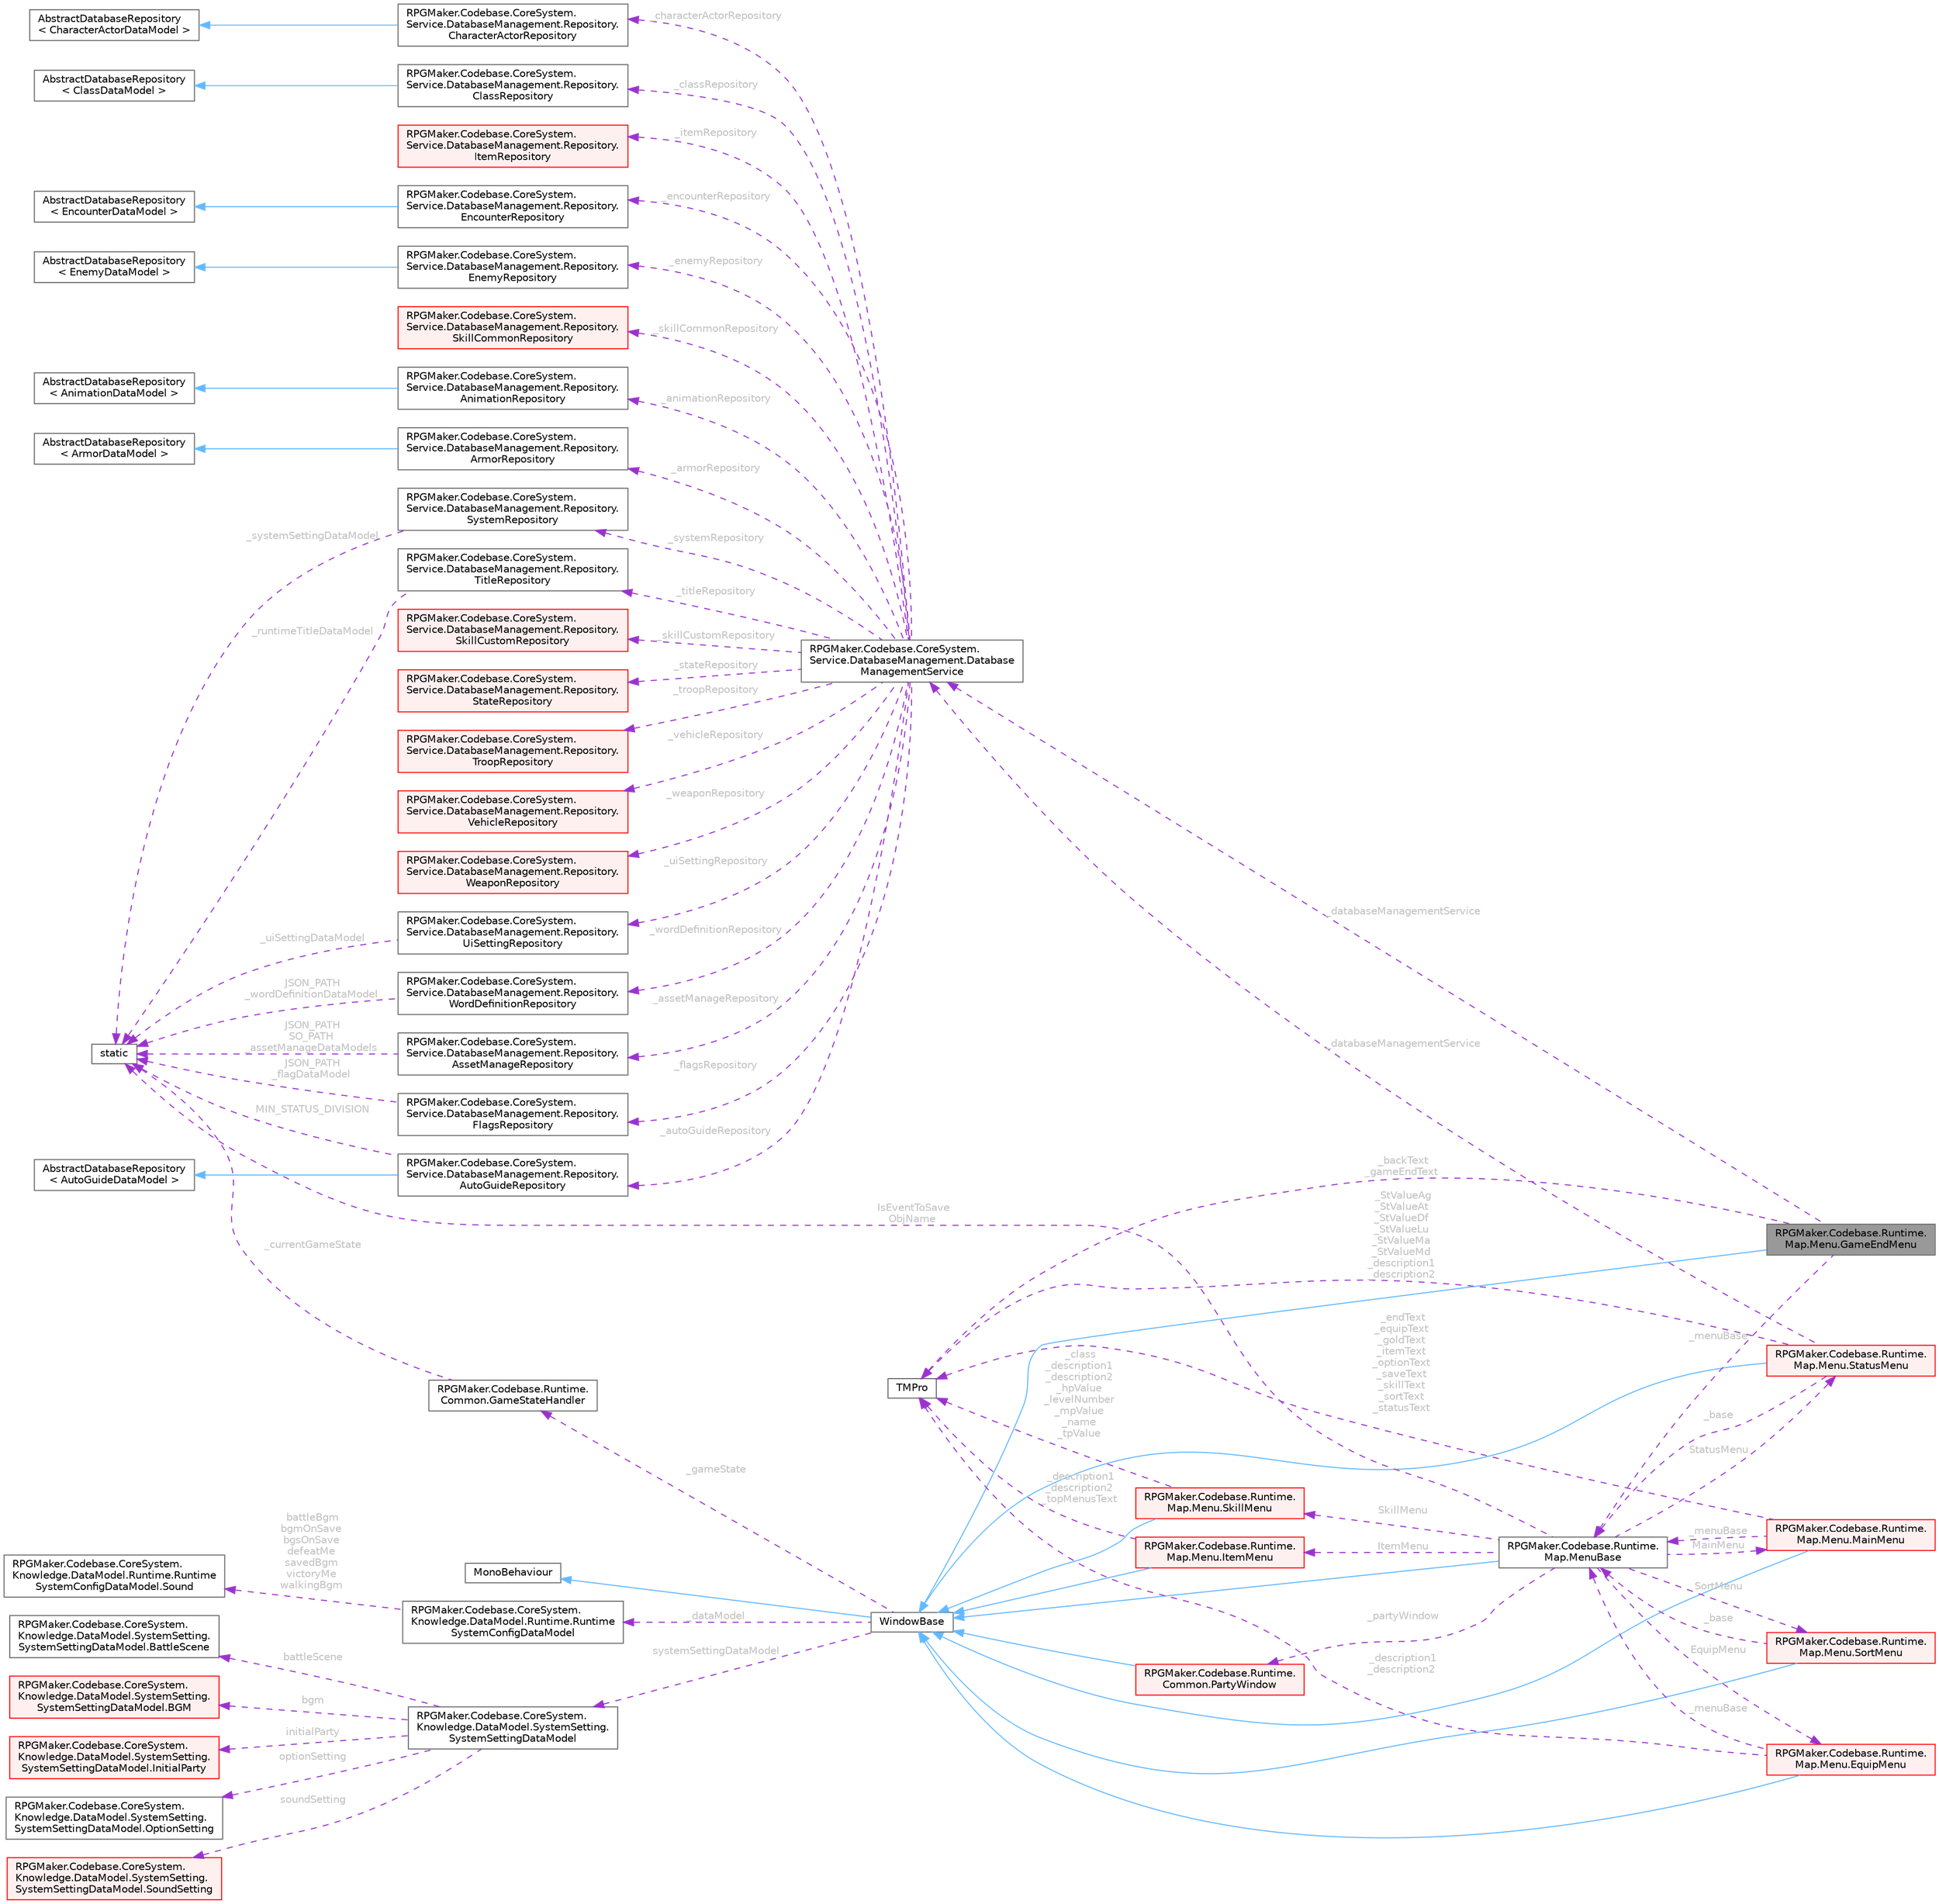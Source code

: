 digraph "RPGMaker.Codebase.Runtime.Map.Menu.GameEndMenu"
{
 // LATEX_PDF_SIZE
  bgcolor="transparent";
  edge [fontname=Helvetica,fontsize=10,labelfontname=Helvetica,labelfontsize=10];
  node [fontname=Helvetica,fontsize=10,shape=box,height=0.2,width=0.4];
  rankdir="LR";
  Node1 [id="Node000001",label="RPGMaker.Codebase.Runtime.\lMap.Menu.GameEndMenu",height=0.2,width=0.4,color="gray40", fillcolor="grey60", style="filled", fontcolor="black",tooltip="ゲーム終了メニュー"];
  Node2 -> Node1 [id="edge1_Node000001_Node000002",dir="back",color="steelblue1",style="solid",tooltip=" "];
  Node2 [id="Node000002",label="WindowBase",height=0.2,width=0.4,color="gray40", fillcolor="white", style="filled",URL="$d4/d52/class_r_p_g_maker_1_1_codebase_1_1_runtime_1_1_common_1_1_window_base.html",tooltip="ウィンドウ・ベース"];
  Node3 -> Node2 [id="edge2_Node000002_Node000003",dir="back",color="steelblue1",style="solid",tooltip=" "];
  Node3 [id="Node000003",label="MonoBehaviour",height=0.2,width=0.4,color="gray40", fillcolor="white", style="filled",tooltip=" "];
  Node4 -> Node2 [id="edge3_Node000002_Node000004",dir="back",color="darkorchid3",style="dashed",tooltip=" ",label=" _gameState",fontcolor="grey" ];
  Node4 [id="Node000004",label="RPGMaker.Codebase.Runtime.\lCommon.GameStateHandler",height=0.2,width=0.4,color="gray40", fillcolor="white", style="filled",URL="$de/d2c/class_r_p_g_maker_1_1_codebase_1_1_runtime_1_1_common_1_1_game_state_handler.html",tooltip="😁 ゲーム実行中の、ゲームの状態を保持するクラス"];
  Node5 -> Node4 [id="edge4_Node000004_Node000005",dir="back",color="darkorchid3",style="dashed",tooltip=" ",label=" _currentGameState",fontcolor="grey" ];
  Node5 [id="Node000005",label="static",height=0.2,width=0.4,color="gray40", fillcolor="white", style="filled",tooltip=" "];
  Node6 -> Node2 [id="edge5_Node000002_Node000006",dir="back",color="darkorchid3",style="dashed",tooltip=" ",label=" systemSettingDataModel",fontcolor="grey" ];
  Node6 [id="Node000006",label="RPGMaker.Codebase.CoreSystem.\lKnowledge.DataModel.SystemSetting.\lSystemSettingDataModel",height=0.2,width=0.4,color="gray40", fillcolor="white", style="filled",URL="$d0/dd2/class_r_p_g_maker_1_1_codebase_1_1_core_system_1_1_knowledge_1_1_data_model_1_1_system_setting_1_1_system_setting_data_model.html",tooltip="😁 システム設定データ・モデル"];
  Node7 -> Node6 [id="edge6_Node000006_Node000007",dir="back",color="darkorchid3",style="dashed",tooltip=" ",label=" battleScene",fontcolor="grey" ];
  Node7 [id="Node000007",label="RPGMaker.Codebase.CoreSystem.\lKnowledge.DataModel.SystemSetting.\lSystemSettingDataModel.BattleScene",height=0.2,width=0.4,color="gray40", fillcolor="white", style="filled",URL="$df/d0c/class_r_p_g_maker_1_1_codebase_1_1_core_system_1_1_knowledge_1_1_data_model_1_1_system_setting_17ce0ed53697912195b01e8a552e37932.html",tooltip="😁 戦闘シーン"];
  Node8 -> Node6 [id="edge7_Node000006_Node000008",dir="back",color="darkorchid3",style="dashed",tooltip=" ",label=" bgm",fontcolor="grey" ];
  Node8 [id="Node000008",label="RPGMaker.Codebase.CoreSystem.\lKnowledge.DataModel.SystemSetting.\lSystemSettingDataModel.BGM",height=0.2,width=0.4,color="red", fillcolor="#FFF0F0", style="filled",URL="$d8/d7d/class_r_p_g_maker_1_1_codebase_1_1_core_system_1_1_knowledge_1_1_data_model_1_1_system_setting_13c37c0ac7a3e126c1b06c1462a6db3a9.html",tooltip="😁 背景音楽"];
  Node10 -> Node6 [id="edge8_Node000006_Node000010",dir="back",color="darkorchid3",style="dashed",tooltip=" ",label=" initialParty",fontcolor="grey" ];
  Node10 [id="Node000010",label="RPGMaker.Codebase.CoreSystem.\lKnowledge.DataModel.SystemSetting.\lSystemSettingDataModel.InitialParty",height=0.2,width=0.4,color="red", fillcolor="#FFF0F0", style="filled",URL="$dc/dfb/class_r_p_g_maker_1_1_codebase_1_1_core_system_1_1_knowledge_1_1_data_model_1_1_system_setting_1539107dbc80fc9072f4fd2f8782921fe.html",tooltip="😁 初期パーティー"];
  Node12 -> Node6 [id="edge9_Node000006_Node000012",dir="back",color="darkorchid3",style="dashed",tooltip=" ",label=" optionSetting",fontcolor="grey" ];
  Node12 [id="Node000012",label="RPGMaker.Codebase.CoreSystem.\lKnowledge.DataModel.SystemSetting.\lSystemSettingDataModel.OptionSetting",height=0.2,width=0.4,color="gray40", fillcolor="white", style="filled",URL="$d8/d86/class_r_p_g_maker_1_1_codebase_1_1_core_system_1_1_knowledge_1_1_data_model_1_1_system_setting_10d0bcdd35160aa829ac5668189dd2dd2.html",tooltip="😁 オプション設定"];
  Node13 -> Node6 [id="edge10_Node000006_Node000013",dir="back",color="darkorchid3",style="dashed",tooltip=" ",label=" soundSetting",fontcolor="grey" ];
  Node13 [id="Node000013",label="RPGMaker.Codebase.CoreSystem.\lKnowledge.DataModel.SystemSetting.\lSystemSettingDataModel.SoundSetting",height=0.2,width=0.4,color="red", fillcolor="#FFF0F0", style="filled",URL="$d9/d59/class_r_p_g_maker_1_1_codebase_1_1_core_system_1_1_knowledge_1_1_data_model_1_1_system_setting_1fc90e68ad3a4642899cf508b2c75ae0f.html",tooltip="😁 音設定"];
  Node14 -> Node2 [id="edge11_Node000002_Node000014",dir="back",color="darkorchid3",style="dashed",tooltip=" ",label=" _dataModel",fontcolor="grey" ];
  Node14 [id="Node000014",label="RPGMaker.Codebase.CoreSystem.\lKnowledge.DataModel.Runtime.Runtime\lSystemConfigDataModel",height=0.2,width=0.4,color="gray40", fillcolor="white", style="filled",URL="$dc/d28/class_r_p_g_maker_1_1_codebase_1_1_core_system_1_1_knowledge_1_1_data_model_1_1_runtime_1_1_runtime_system_config_data_model.html",tooltip="😁 実行時システム設定データ・モデル"];
  Node15 -> Node14 [id="edge12_Node000014_Node000015",dir="back",color="darkorchid3",style="dashed",tooltip=" ",label=" battleBgm\nbgmOnSave\nbgsOnSave\ndefeatMe\nsavedBgm\nvictoryMe\nwalkingBgm",fontcolor="grey" ];
  Node15 [id="Node000015",label="RPGMaker.Codebase.CoreSystem.\lKnowledge.DataModel.Runtime.Runtime\lSystemConfigDataModel.Sound",height=0.2,width=0.4,color="gray40", fillcolor="white", style="filled",URL="$de/d30/class_r_p_g_maker_1_1_codebase_1_1_core_system_1_1_knowledge_1_1_data_model_1_1_runtime_1_1_runtc183c944cc34eae5d27229c3eef23a60.html",tooltip="😁 音"];
  Node16 -> Node1 [id="edge13_Node000001_Node000016",dir="back",color="darkorchid3",style="dashed",tooltip=" ",label=" _backText\n_gameEndText",fontcolor="grey" ];
  Node16 [id="Node000016",label="TMPro",height=0.2,width=0.4,color="gray40", fillcolor="white", style="filled",tooltip=" "];
  Node17 -> Node1 [id="edge14_Node000001_Node000017",dir="back",color="darkorchid3",style="dashed",tooltip=" ",label=" _databaseManagementService",fontcolor="grey" ];
  Node17 [id="Node000017",label="RPGMaker.Codebase.CoreSystem.\lService.DatabaseManagement.Database\lManagementService",height=0.2,width=0.4,color="gray40", fillcolor="white", style="filled",URL="$db/db0/class_r_p_g_maker_1_1_codebase_1_1_core_system_1_1_service_1_1_database_management_1_1_database_management_service.html",tooltip="😁 データベース管理サービス"];
  Node18 -> Node17 [id="edge15_Node000017_Node000018",dir="back",color="darkorchid3",style="dashed",tooltip=" ",label=" _animationRepository",fontcolor="grey" ];
  Node18 [id="Node000018",label="RPGMaker.Codebase.CoreSystem.\lService.DatabaseManagement.Repository.\lAnimationRepository",height=0.2,width=0.4,color="gray40", fillcolor="white", style="filled",URL="$d5/deb/class_r_p_g_maker_1_1_codebase_1_1_core_system_1_1_service_1_1_database_management_1_1_repository_1_1_animation_repository.html",tooltip="😁 アニメーション置き場"];
  Node19 -> Node18 [id="edge16_Node000018_Node000019",dir="back",color="steelblue1",style="solid",tooltip=" "];
  Node19 [id="Node000019",label="AbstractDatabaseRepository\l\< AnimationDataModel \>",height=0.2,width=0.4,color="gray40", fillcolor="white", style="filled",tooltip=" "];
  Node20 -> Node17 [id="edge17_Node000017_Node000020",dir="back",color="darkorchid3",style="dashed",tooltip=" ",label=" _armorRepository",fontcolor="grey" ];
  Node20 [id="Node000020",label="RPGMaker.Codebase.CoreSystem.\lService.DatabaseManagement.Repository.\lArmorRepository",height=0.2,width=0.4,color="gray40", fillcolor="white", style="filled",URL="$d5/d5e/class_r_p_g_maker_1_1_codebase_1_1_core_system_1_1_service_1_1_database_management_1_1_repository_1_1_armor_repository.html",tooltip="😁 防具置き場"];
  Node21 -> Node20 [id="edge18_Node000020_Node000021",dir="back",color="steelblue1",style="solid",tooltip=" "];
  Node21 [id="Node000021",label="AbstractDatabaseRepository\l\< ArmorDataModel \>",height=0.2,width=0.4,color="gray40", fillcolor="white", style="filled",tooltip=" "];
  Node22 -> Node17 [id="edge19_Node000017_Node000022",dir="back",color="darkorchid3",style="dashed",tooltip=" ",label=" _assetManageRepository",fontcolor="grey" ];
  Node22 [id="Node000022",label="RPGMaker.Codebase.CoreSystem.\lService.DatabaseManagement.Repository.\lAssetManageRepository",height=0.2,width=0.4,color="gray40", fillcolor="white", style="filled",URL="$d7/db3/class_r_p_g_maker_1_1_codebase_1_1_core_system_1_1_service_1_1_database_management_1_1_repository_1_1_asset_manage_repository.html",tooltip="😁 資産管理置き場"];
  Node5 -> Node22 [id="edge20_Node000022_Node000005",dir="back",color="darkorchid3",style="dashed",tooltip=" ",label=" JSON_PATH\nSO_PATH\n_assetManageDataModels",fontcolor="grey" ];
  Node23 -> Node17 [id="edge21_Node000017_Node000023",dir="back",color="darkorchid3",style="dashed",tooltip=" ",label=" _autoGuideRepository",fontcolor="grey" ];
  Node23 [id="Node000023",label="RPGMaker.Codebase.CoreSystem.\lService.DatabaseManagement.Repository.\lAutoGuideRepository",height=0.2,width=0.4,color="gray40", fillcolor="white", style="filled",URL="$dc/d23/class_r_p_g_maker_1_1_codebase_1_1_core_system_1_1_service_1_1_database_management_1_1_repository_1_1_auto_guide_repository.html",tooltip="😁 自動ガイド置き場"];
  Node24 -> Node23 [id="edge22_Node000023_Node000024",dir="back",color="steelblue1",style="solid",tooltip=" "];
  Node24 [id="Node000024",label="AbstractDatabaseRepository\l\< AutoGuideDataModel \>",height=0.2,width=0.4,color="gray40", fillcolor="white", style="filled",tooltip=" "];
  Node5 -> Node23 [id="edge23_Node000023_Node000005",dir="back",color="darkorchid3",style="dashed",tooltip=" ",label=" MIN_STATUS_DIVISION",fontcolor="grey" ];
  Node25 -> Node17 [id="edge24_Node000017_Node000025",dir="back",color="darkorchid3",style="dashed",tooltip=" ",label=" _characterActorRepository",fontcolor="grey" ];
  Node25 [id="Node000025",label="RPGMaker.Codebase.CoreSystem.\lService.DatabaseManagement.Repository.\lCharacterActorRepository",height=0.2,width=0.4,color="gray40", fillcolor="white", style="filled",URL="$dc/d27/class_r_p_g_maker_1_1_codebase_1_1_core_system_1_1_service_1_1_database_management_1_1_repositor67544213d6af3013901ca89c3e4d5d21.html",tooltip="😁 キャラクター・アクター置き場"];
  Node26 -> Node25 [id="edge25_Node000025_Node000026",dir="back",color="steelblue1",style="solid",tooltip=" "];
  Node26 [id="Node000026",label="AbstractDatabaseRepository\l\< CharacterActorDataModel \>",height=0.2,width=0.4,color="gray40", fillcolor="white", style="filled",tooltip=" "];
  Node27 -> Node17 [id="edge26_Node000017_Node000027",dir="back",color="darkorchid3",style="dashed",tooltip=" ",label=" _classRepository",fontcolor="grey" ];
  Node27 [id="Node000027",label="RPGMaker.Codebase.CoreSystem.\lService.DatabaseManagement.Repository.\lClassRepository",height=0.2,width=0.4,color="gray40", fillcolor="white", style="filled",URL="$d5/df3/class_r_p_g_maker_1_1_codebase_1_1_core_system_1_1_service_1_1_database_management_1_1_repository_1_1_class_repository.html",tooltip="😁 クラス置き場"];
  Node28 -> Node27 [id="edge27_Node000027_Node000028",dir="back",color="steelblue1",style="solid",tooltip=" "];
  Node28 [id="Node000028",label="AbstractDatabaseRepository\l\< ClassDataModel \>",height=0.2,width=0.4,color="gray40", fillcolor="white", style="filled",tooltip=" "];
  Node29 -> Node17 [id="edge28_Node000017_Node000029",dir="back",color="darkorchid3",style="dashed",tooltip=" ",label=" _encounterRepository",fontcolor="grey" ];
  Node29 [id="Node000029",label="RPGMaker.Codebase.CoreSystem.\lService.DatabaseManagement.Repository.\lEncounterRepository",height=0.2,width=0.4,color="gray40", fillcolor="white", style="filled",URL="$d3/dae/class_r_p_g_maker_1_1_codebase_1_1_core_system_1_1_service_1_1_database_management_1_1_repository_1_1_encounter_repository.html",tooltip="😁 遭遇置き場"];
  Node30 -> Node29 [id="edge29_Node000029_Node000030",dir="back",color="steelblue1",style="solid",tooltip=" "];
  Node30 [id="Node000030",label="AbstractDatabaseRepository\l\< EncounterDataModel \>",height=0.2,width=0.4,color="gray40", fillcolor="white", style="filled",tooltip=" "];
  Node31 -> Node17 [id="edge30_Node000017_Node000031",dir="back",color="darkorchid3",style="dashed",tooltip=" ",label=" _enemyRepository",fontcolor="grey" ];
  Node31 [id="Node000031",label="RPGMaker.Codebase.CoreSystem.\lService.DatabaseManagement.Repository.\lEnemyRepository",height=0.2,width=0.4,color="gray40", fillcolor="white", style="filled",URL="$d4/d59/class_r_p_g_maker_1_1_codebase_1_1_core_system_1_1_service_1_1_database_management_1_1_repository_1_1_enemy_repository.html",tooltip="😁 敵置き場"];
  Node32 -> Node31 [id="edge31_Node000031_Node000032",dir="back",color="steelblue1",style="solid",tooltip=" "];
  Node32 [id="Node000032",label="AbstractDatabaseRepository\l\< EnemyDataModel \>",height=0.2,width=0.4,color="gray40", fillcolor="white", style="filled",tooltip=" "];
  Node33 -> Node17 [id="edge32_Node000017_Node000033",dir="back",color="darkorchid3",style="dashed",tooltip=" ",label=" _flagsRepository",fontcolor="grey" ];
  Node33 [id="Node000033",label="RPGMaker.Codebase.CoreSystem.\lService.DatabaseManagement.Repository.\lFlagsRepository",height=0.2,width=0.4,color="gray40", fillcolor="white", style="filled",URL="$dd/db4/class_r_p_g_maker_1_1_codebase_1_1_core_system_1_1_service_1_1_database_management_1_1_repository_1_1_flags_repository.html",tooltip="😁 フラグ置き場"];
  Node5 -> Node33 [id="edge33_Node000033_Node000005",dir="back",color="darkorchid3",style="dashed",tooltip=" ",label=" JSON_PATH\n_flagDataModel",fontcolor="grey" ];
  Node34 -> Node17 [id="edge34_Node000017_Node000034",dir="back",color="darkorchid3",style="dashed",tooltip=" ",label=" _itemRepository",fontcolor="grey" ];
  Node34 [id="Node000034",label="RPGMaker.Codebase.CoreSystem.\lService.DatabaseManagement.Repository.\lItemRepository",height=0.2,width=0.4,color="red", fillcolor="#FFF0F0", style="filled",URL="$dd/d1d/class_r_p_g_maker_1_1_codebase_1_1_core_system_1_1_service_1_1_database_management_1_1_repository_1_1_item_repository.html",tooltip="😁 アイテム置き場"];
  Node36 -> Node17 [id="edge35_Node000017_Node000036",dir="back",color="darkorchid3",style="dashed",tooltip=" ",label=" _skillCommonRepository",fontcolor="grey" ];
  Node36 [id="Node000036",label="RPGMaker.Codebase.CoreSystem.\lService.DatabaseManagement.Repository.\lSkillCommonRepository",height=0.2,width=0.4,color="red", fillcolor="#FFF0F0", style="filled",URL="$da/d52/class_r_p_g_maker_1_1_codebase_1_1_core_system_1_1_service_1_1_database_management_1_1_repository_1_1_skill_common_repository.html",tooltip="😁 スキル共通置き場"];
  Node38 -> Node17 [id="edge36_Node000017_Node000038",dir="back",color="darkorchid3",style="dashed",tooltip=" ",label=" _skillCustomRepository",fontcolor="grey" ];
  Node38 [id="Node000038",label="RPGMaker.Codebase.CoreSystem.\lService.DatabaseManagement.Repository.\lSkillCustomRepository",height=0.2,width=0.4,color="red", fillcolor="#FFF0F0", style="filled",URL="$df/d9d/class_r_p_g_maker_1_1_codebase_1_1_core_system_1_1_service_1_1_database_management_1_1_repository_1_1_skill_custom_repository.html",tooltip="😁 スキル・カスタム置き場"];
  Node40 -> Node17 [id="edge37_Node000017_Node000040",dir="back",color="darkorchid3",style="dashed",tooltip=" ",label=" _stateRepository",fontcolor="grey" ];
  Node40 [id="Node000040",label="RPGMaker.Codebase.CoreSystem.\lService.DatabaseManagement.Repository.\lStateRepository",height=0.2,width=0.4,color="red", fillcolor="#FFF0F0", style="filled",URL="$d0/d34/class_r_p_g_maker_1_1_codebase_1_1_core_system_1_1_service_1_1_database_management_1_1_repository_1_1_state_repository.html",tooltip="😁 状態置き場"];
  Node42 -> Node17 [id="edge38_Node000017_Node000042",dir="back",color="darkorchid3",style="dashed",tooltip=" ",label=" _systemRepository",fontcolor="grey" ];
  Node42 [id="Node000042",label="RPGMaker.Codebase.CoreSystem.\lService.DatabaseManagement.Repository.\lSystemRepository",height=0.2,width=0.4,color="gray40", fillcolor="white", style="filled",URL="$d6/d55/class_r_p_g_maker_1_1_codebase_1_1_core_system_1_1_service_1_1_database_management_1_1_repository_1_1_system_repository.html",tooltip="😁 システム置き場"];
  Node5 -> Node42 [id="edge39_Node000042_Node000005",dir="back",color="darkorchid3",style="dashed",tooltip=" ",label=" _systemSettingDataModel",fontcolor="grey" ];
  Node43 -> Node17 [id="edge40_Node000017_Node000043",dir="back",color="darkorchid3",style="dashed",tooltip=" ",label=" _titleRepository",fontcolor="grey" ];
  Node43 [id="Node000043",label="RPGMaker.Codebase.CoreSystem.\lService.DatabaseManagement.Repository.\lTitleRepository",height=0.2,width=0.4,color="gray40", fillcolor="white", style="filled",URL="$d6/d61/class_r_p_g_maker_1_1_codebase_1_1_core_system_1_1_service_1_1_database_management_1_1_repository_1_1_title_repository.html",tooltip="😁 タイトル置き場"];
  Node5 -> Node43 [id="edge41_Node000043_Node000005",dir="back",color="darkorchid3",style="dashed",tooltip=" ",label=" _runtimeTitleDataModel",fontcolor="grey" ];
  Node44 -> Node17 [id="edge42_Node000017_Node000044",dir="back",color="darkorchid3",style="dashed",tooltip=" ",label=" _troopRepository",fontcolor="grey" ];
  Node44 [id="Node000044",label="RPGMaker.Codebase.CoreSystem.\lService.DatabaseManagement.Repository.\lTroopRepository",height=0.2,width=0.4,color="red", fillcolor="#FFF0F0", style="filled",URL="$d6/d3e/class_r_p_g_maker_1_1_codebase_1_1_core_system_1_1_service_1_1_database_management_1_1_repository_1_1_troop_repository.html",tooltip="😁 部隊置き場"];
  Node46 -> Node17 [id="edge43_Node000017_Node000046",dir="back",color="darkorchid3",style="dashed",tooltip=" ",label=" _uiSettingRepository",fontcolor="grey" ];
  Node46 [id="Node000046",label="RPGMaker.Codebase.CoreSystem.\lService.DatabaseManagement.Repository.\lUiSettingRepository",height=0.2,width=0.4,color="gray40", fillcolor="white", style="filled",URL="$de/d41/class_r_p_g_maker_1_1_codebase_1_1_core_system_1_1_service_1_1_database_management_1_1_repository_1_1_ui_setting_repository.html",tooltip="😁 ユーザー・インターフェース設定置き場"];
  Node5 -> Node46 [id="edge44_Node000046_Node000005",dir="back",color="darkorchid3",style="dashed",tooltip=" ",label=" _uiSettingDataModel",fontcolor="grey" ];
  Node47 -> Node17 [id="edge45_Node000017_Node000047",dir="back",color="darkorchid3",style="dashed",tooltip=" ",label=" _vehicleRepository",fontcolor="grey" ];
  Node47 [id="Node000047",label="RPGMaker.Codebase.CoreSystem.\lService.DatabaseManagement.Repository.\lVehicleRepository",height=0.2,width=0.4,color="red", fillcolor="#FFF0F0", style="filled",URL="$dc/dcd/class_r_p_g_maker_1_1_codebase_1_1_core_system_1_1_service_1_1_database_management_1_1_repository_1_1_vehicle_repository.html",tooltip="😁 乗り物置き場"];
  Node49 -> Node17 [id="edge46_Node000017_Node000049",dir="back",color="darkorchid3",style="dashed",tooltip=" ",label=" _weaponRepository",fontcolor="grey" ];
  Node49 [id="Node000049",label="RPGMaker.Codebase.CoreSystem.\lService.DatabaseManagement.Repository.\lWeaponRepository",height=0.2,width=0.4,color="red", fillcolor="#FFF0F0", style="filled",URL="$de/d23/class_r_p_g_maker_1_1_codebase_1_1_core_system_1_1_service_1_1_database_management_1_1_repository_1_1_weapon_repository.html",tooltip="😁 武器置き場"];
  Node51 -> Node17 [id="edge47_Node000017_Node000051",dir="back",color="darkorchid3",style="dashed",tooltip=" ",label=" _wordDefinitionRepository",fontcolor="grey" ];
  Node51 [id="Node000051",label="RPGMaker.Codebase.CoreSystem.\lService.DatabaseManagement.Repository.\lWordDefinitionRepository",height=0.2,width=0.4,color="gray40", fillcolor="white", style="filled",URL="$d0/d25/class_r_p_g_maker_1_1_codebase_1_1_core_system_1_1_service_1_1_database_management_1_1_repositor810f9e3871d1afeaa788d9c5df5cdd13.html",tooltip="😁 単語定義置き場"];
  Node5 -> Node51 [id="edge48_Node000051_Node000005",dir="back",color="darkorchid3",style="dashed",tooltip=" ",label=" JSON_PATH\n_wordDefinitionDataModel",fontcolor="grey" ];
  Node52 -> Node1 [id="edge49_Node000001_Node000052",dir="back",color="darkorchid3",style="dashed",tooltip=" ",label=" _menuBase",fontcolor="grey" ];
  Node52 [id="Node000052",label="RPGMaker.Codebase.Runtime.\lMap.MenuBase",height=0.2,width=0.4,color="gray40", fillcolor="white", style="filled",URL="$d4/d87/class_r_p_g_maker_1_1_codebase_1_1_runtime_1_1_map_1_1_menu_base.html",tooltip="メニュー・ベース"];
  Node2 -> Node52 [id="edge50_Node000052_Node000002",dir="back",color="steelblue1",style="solid",tooltip=" "];
  Node5 -> Node52 [id="edge51_Node000052_Node000005",dir="back",color="darkorchid3",style="dashed",tooltip=" ",label=" IsEventToSave\nObjName",fontcolor="grey" ];
  Node53 -> Node52 [id="edge52_Node000052_Node000053",dir="back",color="darkorchid3",style="dashed",tooltip=" ",label=" _partyWindow",fontcolor="grey" ];
  Node53 [id="Node000053",label="RPGMaker.Codebase.Runtime.\lCommon.PartyWindow",height=0.2,width=0.4,color="red", fillcolor="#FFF0F0", style="filled",URL="$d6/d78/class_r_p_g_maker_1_1_codebase_1_1_runtime_1_1_common_1_1_party_window.html",tooltip="パーティー・ウィンドウ"];
  Node2 -> Node53 [id="edge53_Node000053_Node000002",dir="back",color="steelblue1",style="solid",tooltip=" "];
  Node73 -> Node52 [id="edge54_Node000052_Node000073",dir="back",color="darkorchid3",style="dashed",tooltip=" ",label=" EquipMenu",fontcolor="grey" ];
  Node73 [id="Node000073",label="RPGMaker.Codebase.Runtime.\lMap.Menu.EquipMenu",height=0.2,width=0.4,color="red", fillcolor="#FFF0F0", style="filled",URL="$db/d72/class_r_p_g_maker_1_1_codebase_1_1_runtime_1_1_map_1_1_menu_1_1_equip_menu.html",tooltip="装備メニュー"];
  Node2 -> Node73 [id="edge55_Node000073_Node000002",dir="back",color="steelblue1",style="solid",tooltip=" "];
  Node16 -> Node73 [id="edge56_Node000073_Node000016",dir="back",color="darkorchid3",style="dashed",tooltip=" ",label=" _description1\n_description2",fontcolor="grey" ];
  Node52 -> Node73 [id="edge57_Node000073_Node000052",dir="back",color="darkorchid3",style="dashed",tooltip=" ",label=" _menuBase",fontcolor="grey" ];
  Node94 -> Node52 [id="edge58_Node000052_Node000094",dir="back",color="darkorchid3",style="dashed",tooltip=" ",label=" ItemMenu",fontcolor="grey" ];
  Node94 [id="Node000094",label="RPGMaker.Codebase.Runtime.\lMap.Menu.ItemMenu",height=0.2,width=0.4,color="red", fillcolor="#FFF0F0", style="filled",URL="$d3/d77/class_r_p_g_maker_1_1_codebase_1_1_runtime_1_1_map_1_1_menu_1_1_item_menu.html",tooltip="アイテム・メニュー"];
  Node2 -> Node94 [id="edge59_Node000094_Node000002",dir="back",color="steelblue1",style="solid",tooltip=" "];
  Node16 -> Node94 [id="edge60_Node000094_Node000016",dir="back",color="darkorchid3",style="dashed",tooltip=" ",label=" _description1\n_description2\n_topMenusText",fontcolor="grey" ];
  Node110 -> Node52 [id="edge61_Node000052_Node000110",dir="back",color="darkorchid3",style="dashed",tooltip=" ",label=" MainMenu",fontcolor="grey" ];
  Node110 [id="Node000110",label="RPGMaker.Codebase.Runtime.\lMap.Menu.MainMenu",height=0.2,width=0.4,color="red", fillcolor="#FFF0F0", style="filled",URL="$d7/d96/class_r_p_g_maker_1_1_codebase_1_1_runtime_1_1_map_1_1_menu_1_1_main_menu.html",tooltip="メイン・メニュー"];
  Node2 -> Node110 [id="edge62_Node000110_Node000002",dir="back",color="steelblue1",style="solid",tooltip=" "];
  Node16 -> Node110 [id="edge63_Node000110_Node000016",dir="back",color="darkorchid3",style="dashed",tooltip=" ",label=" _endText\n_equipText\n_goldText\n_itemText\n_optionText\n_saveText\n_skillText\n_sortText\n_statusText",fontcolor="grey" ];
  Node52 -> Node110 [id="edge64_Node000110_Node000052",dir="back",color="darkorchid3",style="dashed",tooltip=" ",label=" _menuBase",fontcolor="grey" ];
  Node111 -> Node52 [id="edge65_Node000052_Node000111",dir="back",color="darkorchid3",style="dashed",tooltip=" ",label=" SkillMenu",fontcolor="grey" ];
  Node111 [id="Node000111",label="RPGMaker.Codebase.Runtime.\lMap.Menu.SkillMenu",height=0.2,width=0.4,color="red", fillcolor="#FFF0F0", style="filled",URL="$db/d40/class_r_p_g_maker_1_1_codebase_1_1_runtime_1_1_map_1_1_menu_1_1_skill_menu.html",tooltip="スキル・メニュー"];
  Node2 -> Node111 [id="edge66_Node000111_Node000002",dir="back",color="steelblue1",style="solid",tooltip=" "];
  Node16 -> Node111 [id="edge67_Node000111_Node000016",dir="back",color="darkorchid3",style="dashed",tooltip=" ",label=" _class\n_description1\n_description2\n_hpValue\n_levelNumber\n_mpValue\n_name\n_tpValue",fontcolor="grey" ];
  Node115 -> Node52 [id="edge68_Node000052_Node000115",dir="back",color="darkorchid3",style="dashed",tooltip=" ",label=" SortMenu",fontcolor="grey" ];
  Node115 [id="Node000115",label="RPGMaker.Codebase.Runtime.\lMap.Menu.SortMenu",height=0.2,width=0.4,color="red", fillcolor="#FFF0F0", style="filled",URL="$d0/d73/class_r_p_g_maker_1_1_codebase_1_1_runtime_1_1_map_1_1_menu_1_1_sort_menu.html",tooltip="ソート・メニュー"];
  Node2 -> Node115 [id="edge69_Node000115_Node000002",dir="back",color="steelblue1",style="solid",tooltip=" "];
  Node52 -> Node115 [id="edge70_Node000115_Node000052",dir="back",color="darkorchid3",style="dashed",tooltip=" ",label=" _base",fontcolor="grey" ];
  Node116 -> Node52 [id="edge71_Node000052_Node000116",dir="back",color="darkorchid3",style="dashed",tooltip=" ",label=" StatusMenu",fontcolor="grey" ];
  Node116 [id="Node000116",label="RPGMaker.Codebase.Runtime.\lMap.Menu.StatusMenu",height=0.2,width=0.4,color="red", fillcolor="#FFF0F0", style="filled",URL="$d9/d44/class_r_p_g_maker_1_1_codebase_1_1_runtime_1_1_map_1_1_menu_1_1_status_menu.html",tooltip="ステータス・メニュー"];
  Node2 -> Node116 [id="edge72_Node000116_Node000002",dir="back",color="steelblue1",style="solid",tooltip=" "];
  Node16 -> Node116 [id="edge73_Node000116_Node000016",dir="back",color="darkorchid3",style="dashed",tooltip=" ",label=" _StValueAg\n_StValueAt\n_StValueDf\n_StValueLu\n_StValueMa\n_StValueMd\n_description1\n_description2",fontcolor="grey" ];
  Node52 -> Node116 [id="edge74_Node000116_Node000052",dir="back",color="darkorchid3",style="dashed",tooltip=" ",label=" _base",fontcolor="grey" ];
  Node17 -> Node116 [id="edge75_Node000116_Node000017",dir="back",color="darkorchid3",style="dashed",tooltip=" ",label=" _databaseManagementService",fontcolor="grey" ];
}
